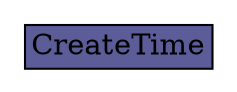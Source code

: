digraph CreateTime {
	graph [rankdir=LR];
	node [label="\N"];
	graph [bb="0,0,104,36"];
	CreateTime [label=<<table BORDER="0" CELLBORDER="1" CELLSPACING="0"> <tr > <td BGCOLOR="#5c5c99" HREF="/idmef_parser/IDMEF/CreateTime.html" TITLE="The CreateTime class is used to indicate the date and time the alert or heartbeat was created by the analyzer. ">CreateTime</td> </tr>" %</table>>, shape=plaintext, pos="52,18", width="1.4167", height="0.5"];
}

